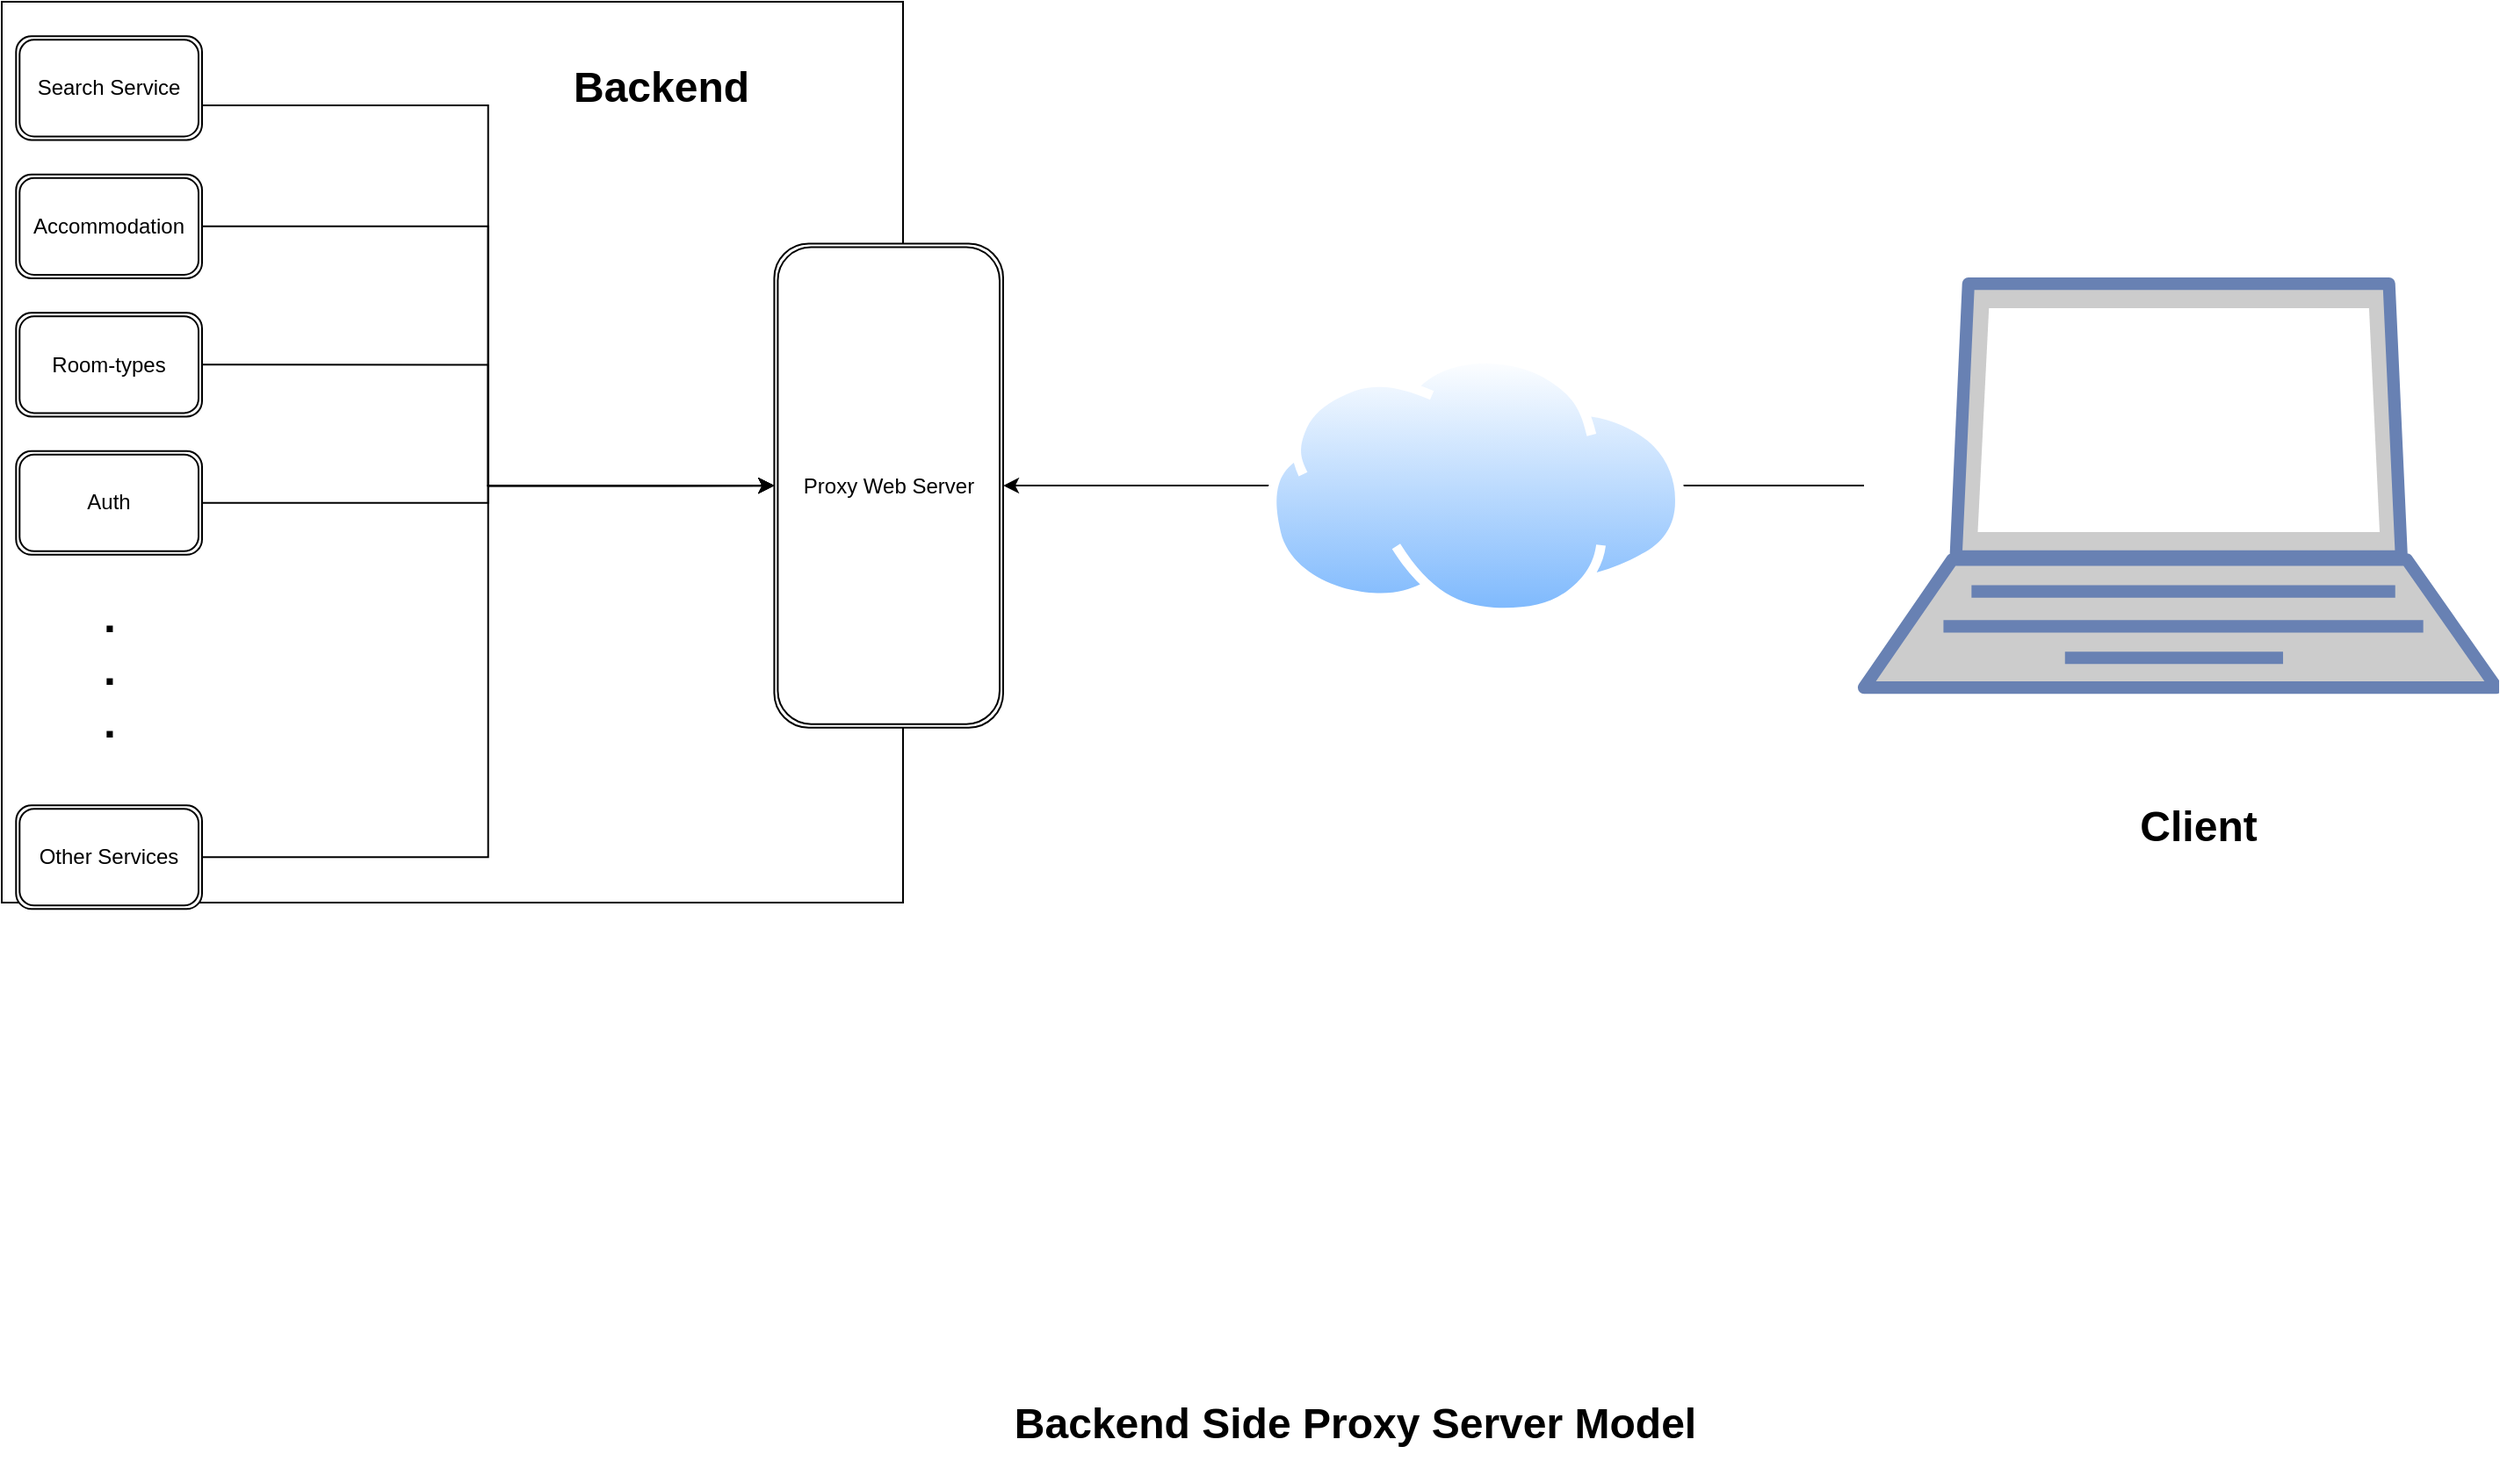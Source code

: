 <mxfile version="14.8.4" type="github"><diagram id="fDHeud2NRwjB9hldtwWE" name="Page-1"><mxGraphModel dx="1723" dy="1112" grid="1" gridSize="10" guides="1" tooltips="1" connect="1" arrows="1" fold="1" page="1" pageScale="2" pageWidth="827" pageHeight="1169" math="0" shadow="0"><root><mxCell id="0"/><mxCell id="1" parent="0"/><mxCell id="bgEi6cRHBueShkfpW77p-443" value="" style="group" vertex="1" connectable="0" parent="1"><mxGeometry x="80" y="120" width="570" height="620" as="geometry"/></mxCell><mxCell id="bgEi6cRHBueShkfpW77p-1" value="" style="whiteSpace=wrap;html=1;aspect=fixed;" vertex="1" parent="bgEi6cRHBueShkfpW77p-443"><mxGeometry width="513" height="513" as="geometry"/></mxCell><mxCell id="bgEi6cRHBueShkfpW77p-2" value="Search Service" style="shape=ext;double=1;rounded=1;whiteSpace=wrap;html=1;" vertex="1" parent="bgEi6cRHBueShkfpW77p-443"><mxGeometry x="8.143" y="19.683" width="105.857" height="59.048" as="geometry"/></mxCell><mxCell id="bgEi6cRHBueShkfpW77p-3" value="Accommodation" style="shape=ext;double=1;rounded=1;whiteSpace=wrap;html=1;" vertex="1" parent="bgEi6cRHBueShkfpW77p-443"><mxGeometry x="8.143" y="98.413" width="105.857" height="59.048" as="geometry"/></mxCell><mxCell id="bgEi6cRHBueShkfpW77p-4" value="Room-types" style="shape=ext;double=1;rounded=1;whiteSpace=wrap;html=1;" vertex="1" parent="bgEi6cRHBueShkfpW77p-443"><mxGeometry x="8.143" y="177.143" width="105.857" height="59.048" as="geometry"/></mxCell><mxCell id="bgEi6cRHBueShkfpW77p-5" value="Auth" style="shape=ext;double=1;rounded=1;whiteSpace=wrap;html=1;" vertex="1" parent="bgEi6cRHBueShkfpW77p-443"><mxGeometry x="8.143" y="255.873" width="105.857" height="59.048" as="geometry"/></mxCell><mxCell id="bgEi6cRHBueShkfpW77p-7" value=".&lt;br style=&quot;font-size: 25px;&quot;&gt;.&lt;br style=&quot;font-size: 25px;&quot;&gt;." style="text;html=1;strokeColor=none;fillColor=none;align=center;verticalAlign=middle;whiteSpace=wrap;rounded=0;fontStyle=1;fontSize=25;" vertex="1" parent="bgEi6cRHBueShkfpW77p-443"><mxGeometry x="28.5" y="324.762" width="65.143" height="108.254" as="geometry"/></mxCell><mxCell id="bgEi6cRHBueShkfpW77p-9" value="Other Services" style="shape=ext;double=1;rounded=1;whiteSpace=wrap;html=1;" vertex="1" parent="bgEi6cRHBueShkfpW77p-443"><mxGeometry x="8.143" y="457.619" width="105.857" height="59.048" as="geometry"/></mxCell><mxCell id="bgEi6cRHBueShkfpW77p-10" value="Proxy Web Server" style="shape=ext;double=1;rounded=1;whiteSpace=wrap;html=1;" vertex="1" parent="bgEi6cRHBueShkfpW77p-443"><mxGeometry x="439.714" y="137.778" width="130.286" height="275.556" as="geometry"/></mxCell><mxCell id="bgEi6cRHBueShkfpW77p-12" style="edgeStyle=orthogonalEdgeStyle;rounded=0;orthogonalLoop=1;jettySize=auto;html=1;fontSize=25;" edge="1" parent="bgEi6cRHBueShkfpW77p-443" source="bgEi6cRHBueShkfpW77p-3" target="bgEi6cRHBueShkfpW77p-10"><mxGeometry relative="1" as="geometry"/></mxCell><mxCell id="bgEi6cRHBueShkfpW77p-18" style="edgeStyle=orthogonalEdgeStyle;rounded=0;orthogonalLoop=1;jettySize=auto;html=1;exitX=1;exitY=0.5;exitDx=0;exitDy=0;fontSize=25;" edge="1" parent="bgEi6cRHBueShkfpW77p-443" source="bgEi6cRHBueShkfpW77p-4" target="bgEi6cRHBueShkfpW77p-10"><mxGeometry relative="1" as="geometry"/></mxCell><mxCell id="bgEi6cRHBueShkfpW77p-19" style="edgeStyle=orthogonalEdgeStyle;rounded=0;orthogonalLoop=1;jettySize=auto;html=1;exitX=1;exitY=0.5;exitDx=0;exitDy=0;entryX=0;entryY=0.5;entryDx=0;entryDy=0;fontSize=25;" edge="1" parent="bgEi6cRHBueShkfpW77p-443" source="bgEi6cRHBueShkfpW77p-5" target="bgEi6cRHBueShkfpW77p-10"><mxGeometry relative="1" as="geometry"/></mxCell><mxCell id="bgEi6cRHBueShkfpW77p-20" style="edgeStyle=orthogonalEdgeStyle;rounded=0;orthogonalLoop=1;jettySize=auto;html=1;exitX=1;exitY=0.5;exitDx=0;exitDy=0;entryX=0;entryY=0.5;entryDx=0;entryDy=0;fontSize=25;" edge="1" parent="bgEi6cRHBueShkfpW77p-443" source="bgEi6cRHBueShkfpW77p-9" target="bgEi6cRHBueShkfpW77p-10"><mxGeometry relative="1" as="geometry"/></mxCell><mxCell id="bgEi6cRHBueShkfpW77p-13" style="edgeStyle=orthogonalEdgeStyle;rounded=0;orthogonalLoop=1;jettySize=auto;html=1;fontSize=25;" edge="1" parent="bgEi6cRHBueShkfpW77p-443" source="bgEi6cRHBueShkfpW77p-2" target="bgEi6cRHBueShkfpW77p-10"><mxGeometry relative="1" as="geometry"><mxPoint x="114" y="59.048" as="sourcePoint"/><mxPoint x="504.857" y="137.778" as="targetPoint"/><Array as="points"><mxPoint x="276.857" y="59.048"/><mxPoint x="276.857" y="275.556"/></Array></mxGeometry></mxCell><mxCell id="bgEi6cRHBueShkfpW77p-21" value="Backend" style="text;strokeColor=none;fillColor=none;html=1;fontSize=24;fontStyle=1;verticalAlign=middle;align=center;" vertex="1" parent="bgEi6cRHBueShkfpW77p-443"><mxGeometry x="333.857" y="29.524" width="81.429" height="39.365" as="geometry"/></mxCell><mxCell id="bgEi6cRHBueShkfpW77p-450" style="edgeStyle=orthogonalEdgeStyle;rounded=0;orthogonalLoop=1;jettySize=auto;html=1;entryX=1;entryY=0.5;entryDx=0;entryDy=0;fontSize=25;" edge="1" parent="1" source="bgEi6cRHBueShkfpW77p-449" target="bgEi6cRHBueShkfpW77p-10"><mxGeometry relative="1" as="geometry"><Array as="points"><mxPoint x="1250" y="396"/><mxPoint x="1250" y="396"/></Array></mxGeometry></mxCell><mxCell id="bgEi6cRHBueShkfpW77p-449" value="" style="fontColor=#0066CC;verticalAlign=top;verticalLabelPosition=bottom;labelPosition=center;align=center;html=1;outlineConnect=0;fillColor=#CCCCCC;strokeColor=#6881B3;gradientColor=none;gradientDirection=north;strokeWidth=2;shape=mxgraph.networks.laptop;fontSize=25;" vertex="1" parent="1"><mxGeometry x="1140" y="280.56" width="360" height="230" as="geometry"/></mxCell><mxCell id="bgEi6cRHBueShkfpW77p-451" value="Client" style="text;strokeColor=none;fillColor=none;html=1;fontSize=24;fontStyle=1;verticalAlign=middle;align=center;" vertex="1" parent="1"><mxGeometry x="1280" y="570" width="100" height="40" as="geometry"/></mxCell><mxCell id="bgEi6cRHBueShkfpW77p-452" value="Backend Side Proxy Server Model" style="text;strokeColor=none;fillColor=none;html=1;fontSize=24;fontStyle=1;verticalAlign=middle;align=center;" vertex="1" parent="1"><mxGeometry x="800" y="910" width="100" height="40" as="geometry"/></mxCell><mxCell id="bgEi6cRHBueShkfpW77p-453" value="" style="aspect=fixed;perimeter=ellipsePerimeter;html=1;align=center;shadow=0;dashed=0;spacingTop=3;image;image=img/lib/active_directory/internet_cloud.svg;fontSize=25;" vertex="1" parent="1"><mxGeometry x="800" y="320.56" width="238.1" height="150" as="geometry"/></mxCell></root></mxGraphModel></diagram></mxfile>
